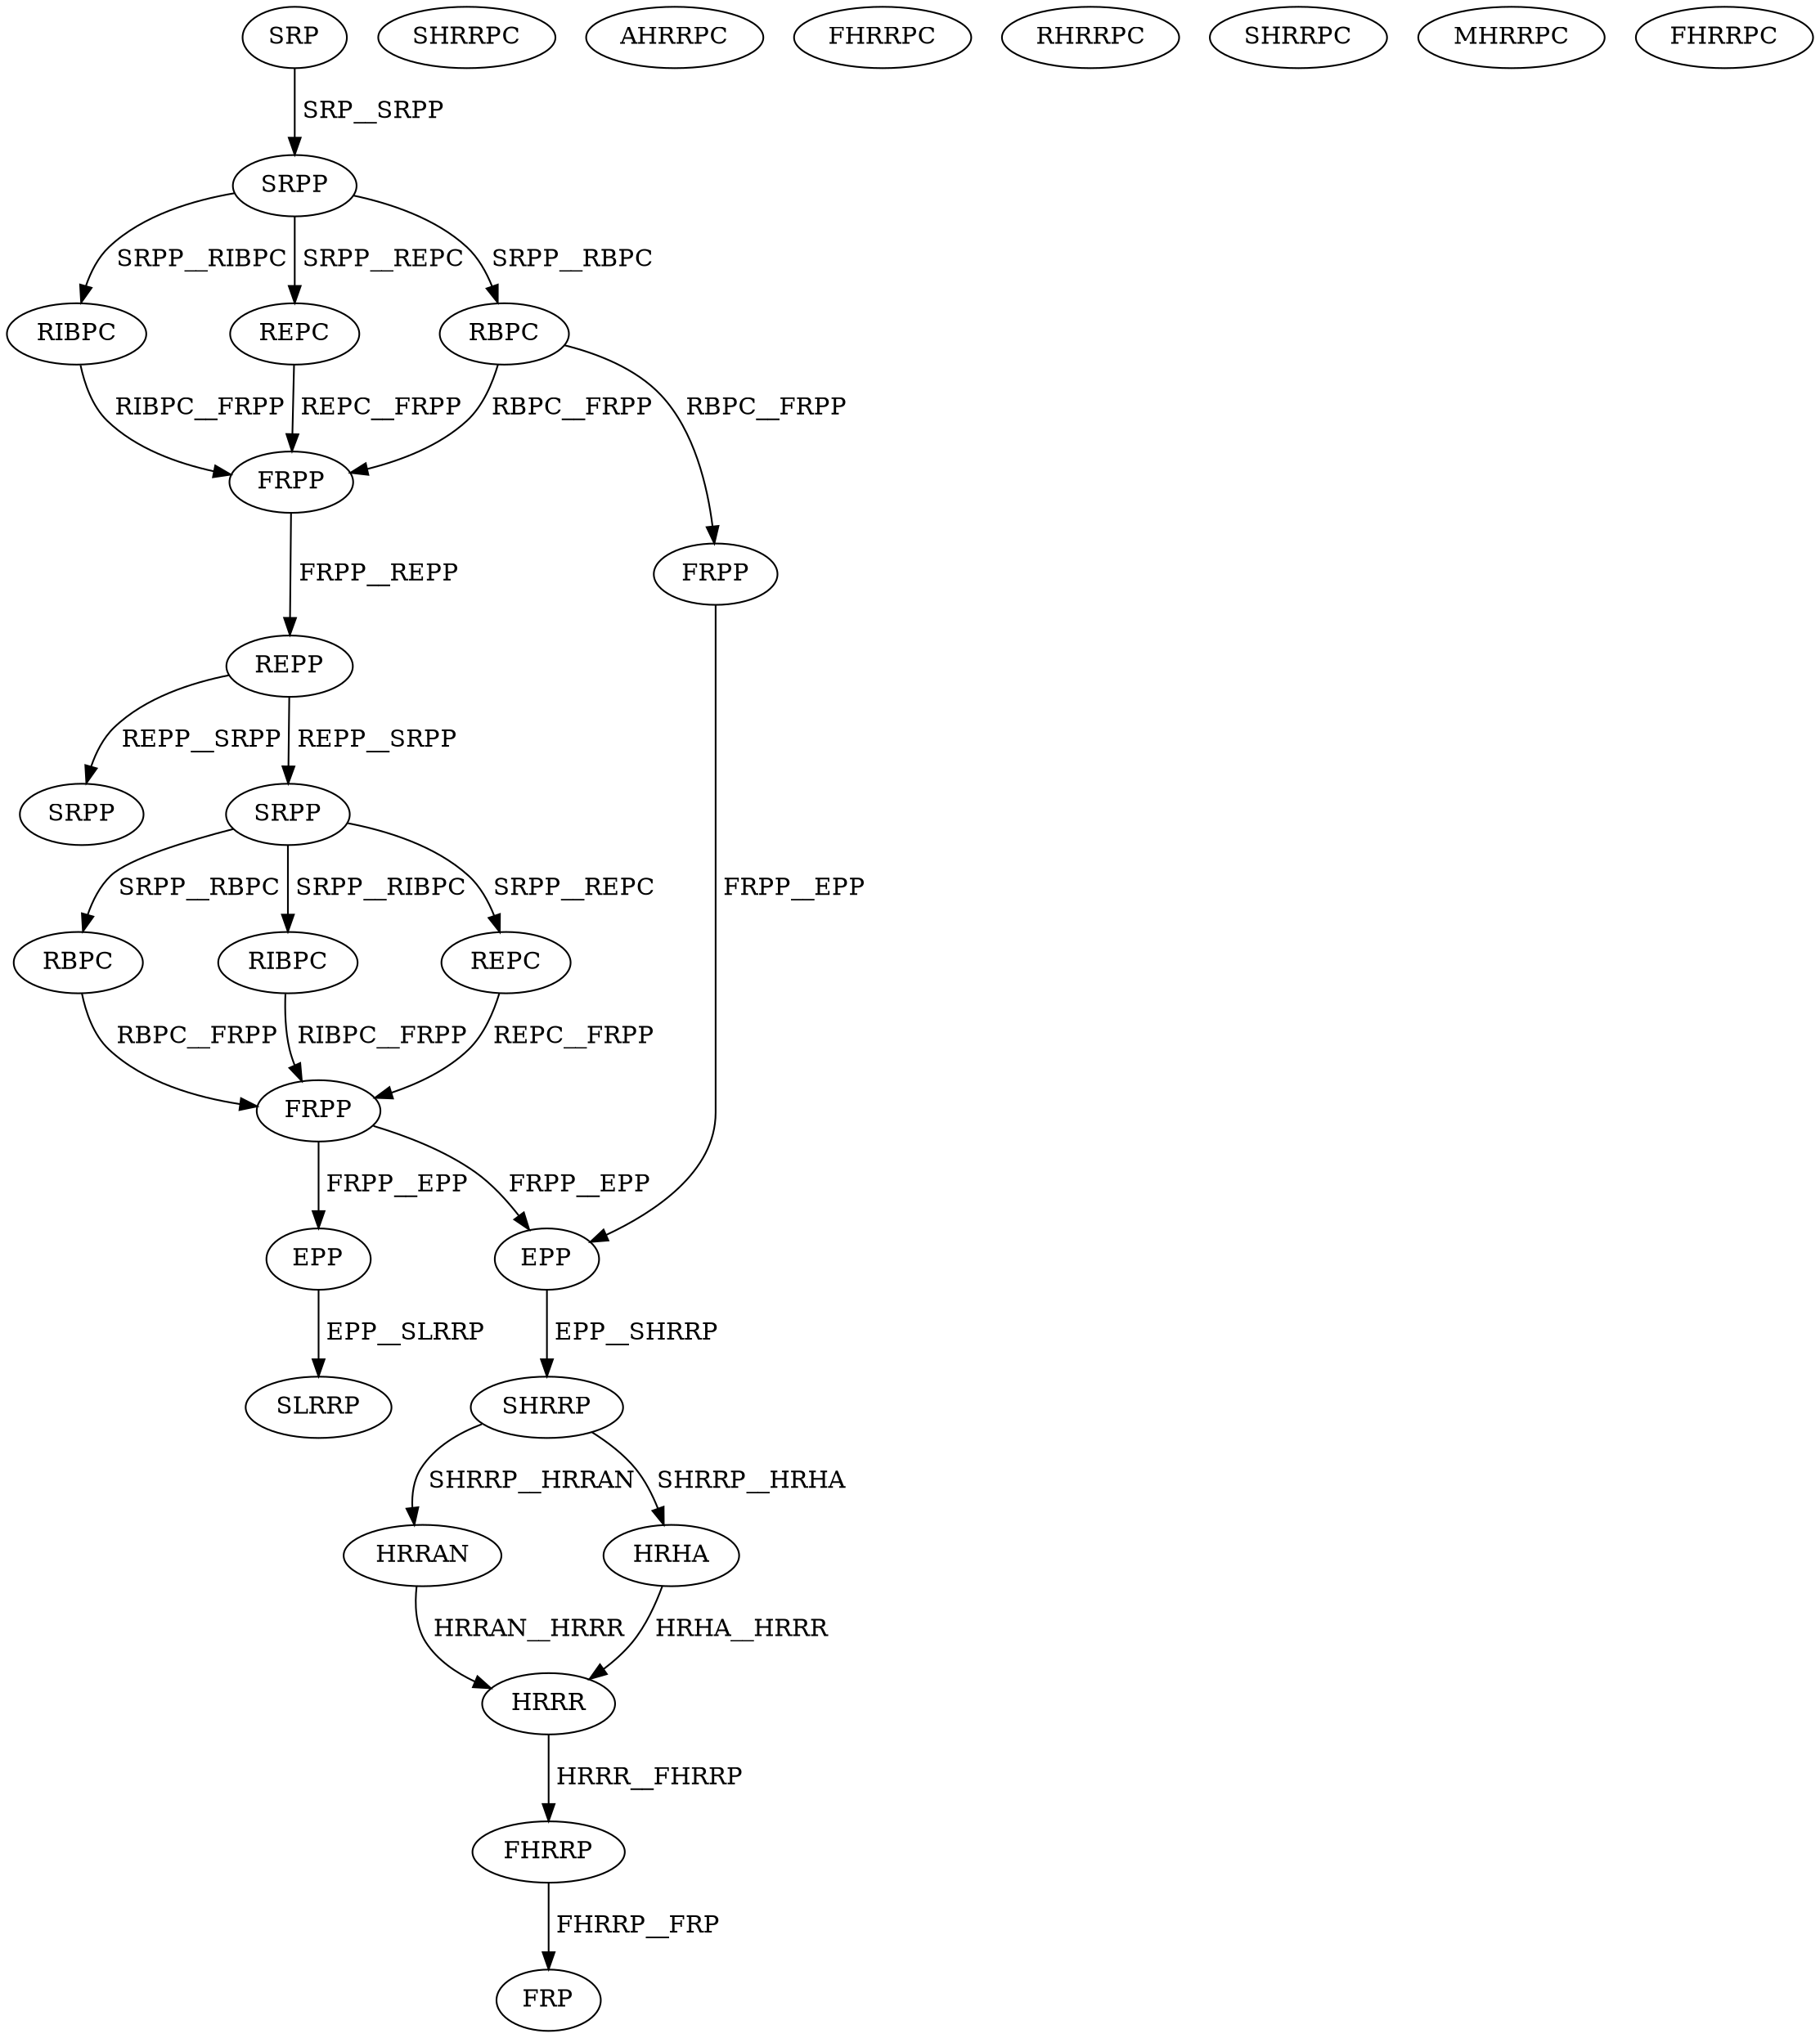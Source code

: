 digraph G { 
1 [label="SRP",color=black,fontcolor=black];
2 [label="SRPP",color=black,fontcolor=black];
3 [label="RIBPC",color=black,fontcolor=black];
4 [label="REPC",color=black,fontcolor=black];
5 [label="RBPC",color=black,fontcolor=black];
6 [label="FRPP",color=black,fontcolor=black];
7 [label="REPP",color=black,fontcolor=black];
8 [label="SRPP",color=black,fontcolor=black];
9 [label="FRPP",color=black,fontcolor=black];
10 [label="REPC",color=black,fontcolor=black];
11 [label="RBPC",color=black,fontcolor=black];
12 [label="RIBPC",color=black,fontcolor=black];
13 [label="FRPP",color=black,fontcolor=black];
14 [label="SRPP",color=black,fontcolor=black];
15 [label="EPP",color=black,fontcolor=black];
16 [label="SHRRP",color=black,fontcolor=black];
17 [label="HRRAN",color=black,fontcolor=black];
18 [label="SHRRPC",color=black,fontcolor=black];
19 [label="AHRRPC",color=black,fontcolor=black];
20 [label="FHRRPC",color=black,fontcolor=black];
21 [label="HRHA",color=black,fontcolor=black];
22 [label="RHRRPC",color=black,fontcolor=black];
23 [label="SHRRPC",color=black,fontcolor=black];
24 [label="MHRRPC",color=black,fontcolor=black];
25 [label="FHRRPC",color=black,fontcolor=black];
26 [label="HRRR",color=black,fontcolor=black];
27 [label="FHRRP",color=black,fontcolor=black];
28 [label="FRP",color=black,fontcolor=black];
29 [label="EPP",color=black,fontcolor=black];
30 [label="SLRRP",color=black,fontcolor=black];
1->2[label=" SRP__SRPP",color=black,fontcolor=black];
2->3[label=" SRPP__RIBPC",color=black,fontcolor=black];
2->4[label=" SRPP__REPC",color=black,fontcolor=black];
2->5[label=" SRPP__RBPC",color=black,fontcolor=black];
3->6[label=" RIBPC__FRPP",color=black,fontcolor=black];
4->6[label=" REPC__FRPP",color=black,fontcolor=black];
5->6[label=" RBPC__FRPP",color=black,fontcolor=black];
5->9[label=" RBPC__FRPP",color=black,fontcolor=black];
6->7[label=" FRPP__REPP",color=black,fontcolor=black];
7->8[label=" REPP__SRPP",color=black,fontcolor=black];
7->14[label=" REPP__SRPP",color=black,fontcolor=black];
8->10[label=" SRPP__REPC",color=black,fontcolor=black];
8->11[label=" SRPP__RBPC",color=black,fontcolor=black];
8->12[label=" SRPP__RIBPC",color=black,fontcolor=black];
9->15[label=" FRPP__EPP",color=black,fontcolor=black];
10->13[label=" REPC__FRPP",color=black,fontcolor=black];
11->13[label=" RBPC__FRPP",color=black,fontcolor=black];
12->13[label=" RIBPC__FRPP",color=black,fontcolor=black];
13->15[label=" FRPP__EPP",color=black,fontcolor=black];
13->29[label=" FRPP__EPP",color=black,fontcolor=black];
15->16[label=" EPP__SHRRP",color=black,fontcolor=black];
16->17[label=" SHRRP__HRRAN",color=black,fontcolor=black];
16->21[label=" SHRRP__HRHA",color=black,fontcolor=black];
17->26[label=" HRRAN__HRRR",color=black,fontcolor=black];
21->26[label=" HRHA__HRRR",color=black,fontcolor=black];
26->27[label=" HRRR__FHRRP",color=black,fontcolor=black];
27->28[label=" FHRRP__FRP",color=black,fontcolor=black];
29->30[label=" EPP__SLRRP",color=black,fontcolor=black];
}
